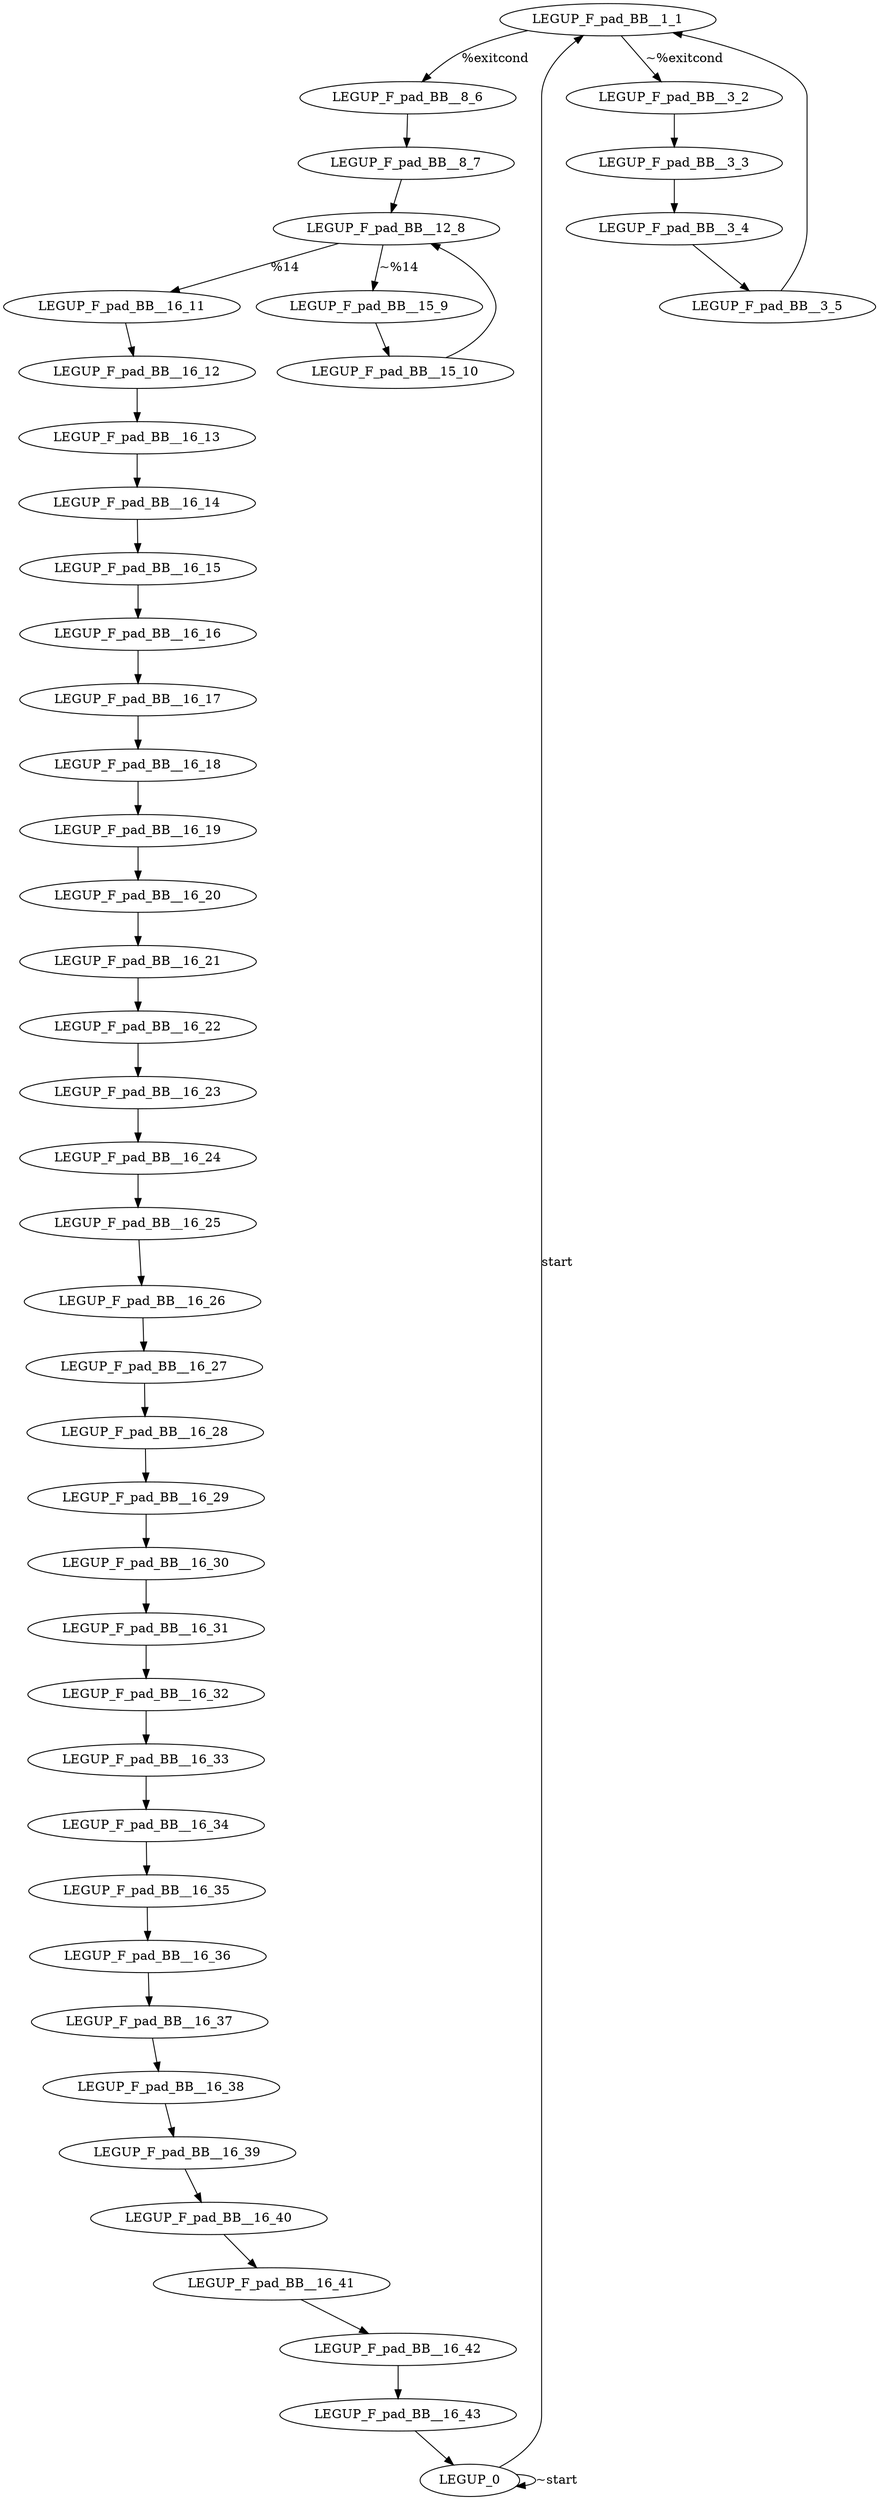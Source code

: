 digraph {
Node0x3fba4d0[label="LEGUP_F_pad_BB__1_1"];
Node0x3fba330[label="LEGUP_0"];
Node0x3fba330 -> Node0x3fba4d0[label="start"];
Node0x3fba330 -> Node0x3fba330[label="~start"];
Node0x3f91d80[label="LEGUP_F_pad_BB__8_6"];
Node0x3fba4d0 -> Node0x3f91d80[label="%exitcond"];
Node0x3fba610[label="LEGUP_F_pad_BB__3_2"];
Node0x3fba4d0 -> Node0x3fba610[label="~%exitcond"];
Node0x3fc5d50[label="LEGUP_F_pad_BB__3_3"];
Node0x3fba610 -> Node0x3fc5d50;
Node0x3fc5e20[label="LEGUP_F_pad_BB__3_4"];
Node0x3fc5d50 -> Node0x3fc5e20;
Node0x3fc5ef0[label="LEGUP_F_pad_BB__3_5"];
Node0x3fc5e20 -> Node0x3fc5ef0;
Node0x3fc5ef0 -> Node0x3fba4d0;
Node0x3fc6130[label="LEGUP_F_pad_BB__8_7"];
Node0x3f91d80 -> Node0x3fc6130;
Node0x3f91f00[label="LEGUP_F_pad_BB__12_8"];
Node0x3fc6130 -> Node0x3f91f00;
Node0x3f92200[label="LEGUP_F_pad_BB__16_11"];
Node0x3f91f00 -> Node0x3f92200[label="%14"];
Node0x3f92080[label="LEGUP_F_pad_BB__15_9"];
Node0x3f91f00 -> Node0x3f92080[label="~%14"];
Node0x3fc6260[label="LEGUP_F_pad_BB__15_10"];
Node0x3f92080 -> Node0x3fc6260;
Node0x3fc6260 -> Node0x3f91f00;
Node0x3fc6330[label="LEGUP_F_pad_BB__16_12"];
Node0x3f92200 -> Node0x3fc6330;
Node0x3fc6400[label="LEGUP_F_pad_BB__16_13"];
Node0x3fc6330 -> Node0x3fc6400;
Node0x3fc64d0[label="LEGUP_F_pad_BB__16_14"];
Node0x3fc6400 -> Node0x3fc64d0;
Node0x3fc65a0[label="LEGUP_F_pad_BB__16_15"];
Node0x3fc64d0 -> Node0x3fc65a0;
Node0x3fc6670[label="LEGUP_F_pad_BB__16_16"];
Node0x3fc65a0 -> Node0x3fc6670;
Node0x3fc6770[label="LEGUP_F_pad_BB__16_17"];
Node0x3fc6670 -> Node0x3fc6770;
Node0x3fc6870[label="LEGUP_F_pad_BB__16_18"];
Node0x3fc6770 -> Node0x3fc6870;
Node0x3fc6970[label="LEGUP_F_pad_BB__16_19"];
Node0x3fc6870 -> Node0x3fc6970;
Node0x3fc6a70[label="LEGUP_F_pad_BB__16_20"];
Node0x3fc6970 -> Node0x3fc6a70;
Node0x3fc6bb0[label="LEGUP_F_pad_BB__16_21"];
Node0x3fc6a70 -> Node0x3fc6bb0;
Node0x3fc6cf0[label="LEGUP_F_pad_BB__16_22"];
Node0x3fc6bb0 -> Node0x3fc6cf0;
Node0x3fc6e30[label="LEGUP_F_pad_BB__16_23"];
Node0x3fc6cf0 -> Node0x3fc6e30;
Node0x3fc6f70[label="LEGUP_F_pad_BB__16_24"];
Node0x3fc6e30 -> Node0x3fc6f70;
Node0x3fc70b0[label="LEGUP_F_pad_BB__16_25"];
Node0x3fc6f70 -> Node0x3fc70b0;
Node0x3fc71f0[label="LEGUP_F_pad_BB__16_26"];
Node0x3fc70b0 -> Node0x3fc71f0;
Node0x3fc7330[label="LEGUP_F_pad_BB__16_27"];
Node0x3fc71f0 -> Node0x3fc7330;
Node0x3fc7470[label="LEGUP_F_pad_BB__16_28"];
Node0x3fc7330 -> Node0x3fc7470;
Node0x3fc75b0[label="LEGUP_F_pad_BB__16_29"];
Node0x3fc7470 -> Node0x3fc75b0;
Node0x3fc76f0[label="LEGUP_F_pad_BB__16_30"];
Node0x3fc75b0 -> Node0x3fc76f0;
Node0x3fc7830[label="LEGUP_F_pad_BB__16_31"];
Node0x3fc76f0 -> Node0x3fc7830;
Node0x3fc7970[label="LEGUP_F_pad_BB__16_32"];
Node0x3fc7830 -> Node0x3fc7970;
Node0x3fc7ab0[label="LEGUP_F_pad_BB__16_33"];
Node0x3fc7970 -> Node0x3fc7ab0;
Node0x3fc7bf0[label="LEGUP_F_pad_BB__16_34"];
Node0x3fc7ab0 -> Node0x3fc7bf0;
Node0x3fc7d30[label="LEGUP_F_pad_BB__16_35"];
Node0x3fc7bf0 -> Node0x3fc7d30;
Node0x3fc7e70[label="LEGUP_F_pad_BB__16_36"];
Node0x3fc7d30 -> Node0x3fc7e70;
Node0x3fc7fb0[label="LEGUP_F_pad_BB__16_37"];
Node0x3fc7e70 -> Node0x3fc7fb0;
Node0x3fc80f0[label="LEGUP_F_pad_BB__16_38"];
Node0x3fc7fb0 -> Node0x3fc80f0;
Node0x3fc8230[label="LEGUP_F_pad_BB__16_39"];
Node0x3fc80f0 -> Node0x3fc8230;
Node0x3fc8370[label="LEGUP_F_pad_BB__16_40"];
Node0x3fc8230 -> Node0x3fc8370;
Node0x3fc84b0[label="LEGUP_F_pad_BB__16_41"];
Node0x3fc8370 -> Node0x3fc84b0;
Node0x3fc85f0[label="LEGUP_F_pad_BB__16_42"];
Node0x3fc84b0 -> Node0x3fc85f0;
Node0x3fc8730[label="LEGUP_F_pad_BB__16_43"];
Node0x3fc85f0 -> Node0x3fc8730;
Node0x3fc8730 -> Node0x3fba330;
}
